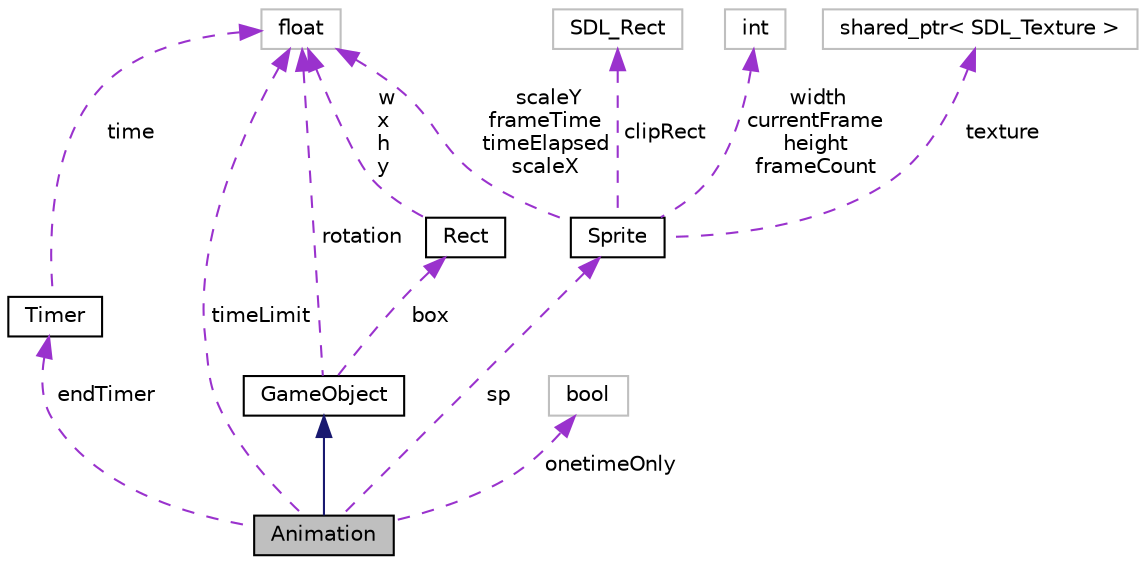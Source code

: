 digraph "Animation"
{
  edge [fontname="Helvetica",fontsize="10",labelfontname="Helvetica",labelfontsize="10"];
  node [fontname="Helvetica",fontsize="10",shape=record];
  Node1 [label="Animation",height=0.2,width=0.4,color="black", fillcolor="grey75", style="filled", fontcolor="black"];
  Node2 -> Node1 [dir="back",color="midnightblue",fontsize="10",style="solid",fontname="Helvetica"];
  Node2 [label="GameObject",height=0.2,width=0.4,color="black", fillcolor="white", style="filled",URL="$classGameObject.html",tooltip="Classe virtual que especifica o funcionamento de um GameObject. "];
  Node3 -> Node2 [dir="back",color="darkorchid3",fontsize="10",style="dashed",label=" box" ,fontname="Helvetica"];
  Node3 [label="Rect",height=0.2,width=0.4,color="black", fillcolor="white", style="filled",URL="$classRect.html",tooltip="Classe que modela um rect. "];
  Node4 -> Node3 [dir="back",color="darkorchid3",fontsize="10",style="dashed",label=" w\nx\nh\ny" ,fontname="Helvetica"];
  Node4 [label="float",height=0.2,width=0.4,color="grey75", fillcolor="white", style="filled"];
  Node4 -> Node2 [dir="back",color="darkorchid3",fontsize="10",style="dashed",label=" rotation" ,fontname="Helvetica"];
  Node5 -> Node1 [dir="back",color="darkorchid3",fontsize="10",style="dashed",label=" sp" ,fontname="Helvetica"];
  Node5 [label="Sprite",height=0.2,width=0.4,color="black", fillcolor="white", style="filled",URL="$classSprite.html",tooltip="Classe que modela uma sprite. "];
  Node4 -> Node5 [dir="back",color="darkorchid3",fontsize="10",style="dashed",label=" scaleY\nframeTime\ntimeElapsed\nscaleX" ,fontname="Helvetica"];
  Node6 -> Node5 [dir="back",color="darkorchid3",fontsize="10",style="dashed",label=" clipRect" ,fontname="Helvetica"];
  Node6 [label="SDL_Rect",height=0.2,width=0.4,color="grey75", fillcolor="white", style="filled"];
  Node7 -> Node5 [dir="back",color="darkorchid3",fontsize="10",style="dashed",label=" width\ncurrentFrame\nheight\nframeCount" ,fontname="Helvetica"];
  Node7 [label="int",height=0.2,width=0.4,color="grey75", fillcolor="white", style="filled"];
  Node8 -> Node5 [dir="back",color="darkorchid3",fontsize="10",style="dashed",label=" texture" ,fontname="Helvetica"];
  Node8 [label="shared_ptr\< SDL_Texture \>",height=0.2,width=0.4,color="grey75", fillcolor="white", style="filled"];
  Node4 -> Node1 [dir="back",color="darkorchid3",fontsize="10",style="dashed",label=" timeLimit" ,fontname="Helvetica"];
  Node9 -> Node1 [dir="back",color="darkorchid3",fontsize="10",style="dashed",label=" onetimeOnly" ,fontname="Helvetica"];
  Node9 [label="bool",height=0.2,width=0.4,color="grey75", fillcolor="white", style="filled"];
  Node10 -> Node1 [dir="back",color="darkorchid3",fontsize="10",style="dashed",label=" endTimer" ,fontname="Helvetica"];
  Node10 [label="Timer",height=0.2,width=0.4,color="black", fillcolor="white", style="filled",URL="$classTimer.html",tooltip="Temporizador. "];
  Node4 -> Node10 [dir="back",color="darkorchid3",fontsize="10",style="dashed",label=" time" ,fontname="Helvetica"];
}
